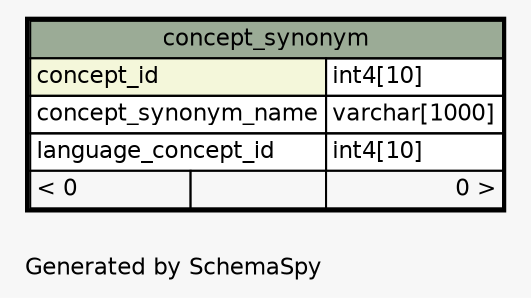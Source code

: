 // dot 2.38.0 on Linux 3.16.0-38-generic
// SchemaSpy rev 590
digraph "oneDegreeRelationshipsDiagram" {
  graph [
    rankdir="RL"
    bgcolor="#f7f7f7"
    label="\nGenerated by SchemaSpy"
    labeljust="l"
    nodesep="0.18"
    ranksep="0.46"
    fontname="Helvetica"
    fontsize="11"
  ];
  node [
    fontname="Helvetica"
    fontsize="11"
    shape="plaintext"
  ];
  edge [
    arrowsize="0.8"
  ];
  "concept_synonym" [
    label=<
    <TABLE BORDER="2" CELLBORDER="1" CELLSPACING="0" BGCOLOR="#ffffff">
      <TR><TD COLSPAN="3" BGCOLOR="#9bab96" ALIGN="CENTER">concept_synonym</TD></TR>
      <TR><TD PORT="concept_id" COLSPAN="2" BGCOLOR="#f4f7da" ALIGN="LEFT">concept_id</TD><TD PORT="concept_id.type" ALIGN="LEFT">int4[10]</TD></TR>
      <TR><TD PORT="concept_synonym_name" COLSPAN="2" ALIGN="LEFT">concept_synonym_name</TD><TD PORT="concept_synonym_name.type" ALIGN="LEFT">varchar[1000]</TD></TR>
      <TR><TD PORT="language_concept_id" COLSPAN="2" ALIGN="LEFT">language_concept_id</TD><TD PORT="language_concept_id.type" ALIGN="LEFT">int4[10]</TD></TR>
      <TR><TD ALIGN="LEFT" BGCOLOR="#f7f7f7">&lt; 0</TD><TD ALIGN="RIGHT" BGCOLOR="#f7f7f7">  </TD><TD ALIGN="RIGHT" BGCOLOR="#f7f7f7">0 &gt;</TD></TR>
    </TABLE>>
    URL="concept_synonym.html"
    tooltip="concept_synonym"
  ];
}
